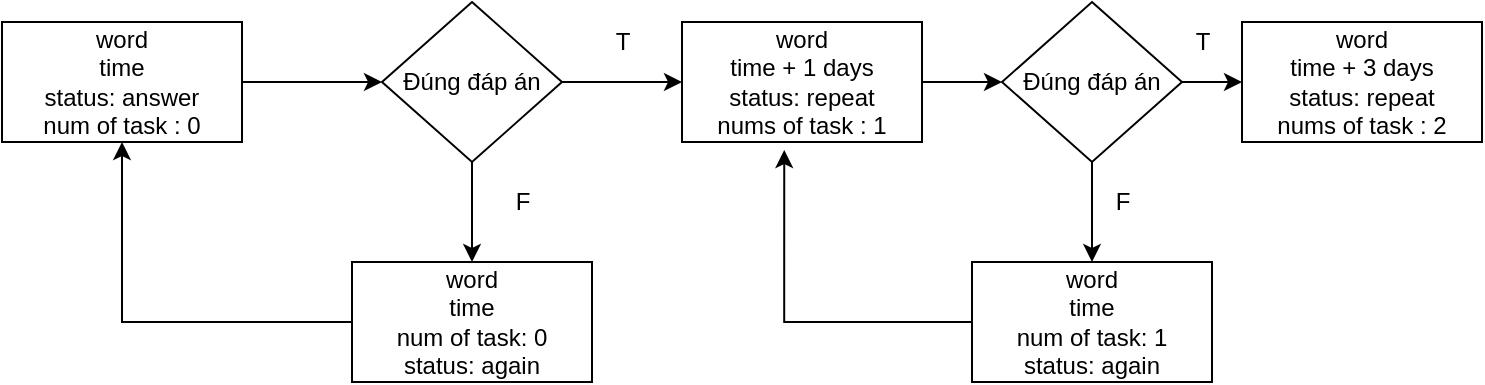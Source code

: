 <mxfile version="18.0.1" type="github">
  <diagram id="C4_3EyMkbj7VMukgKYe2" name="Page-1">
    <mxGraphModel dx="983" dy="497" grid="1" gridSize="10" guides="1" tooltips="1" connect="1" arrows="1" fold="1" page="1" pageScale="1" pageWidth="850" pageHeight="1100" math="0" shadow="0">
      <root>
        <mxCell id="0" />
        <mxCell id="1" parent="0" />
        <mxCell id="wbPdPoWFw-jtNVVpcsKF-2" style="edgeStyle=orthogonalEdgeStyle;rounded=0;orthogonalLoop=1;jettySize=auto;html=1;" edge="1" parent="1" source="wbPdPoWFw-jtNVVpcsKF-1">
          <mxGeometry relative="1" as="geometry">
            <mxPoint x="280" y="200" as="targetPoint" />
          </mxGeometry>
        </mxCell>
        <mxCell id="wbPdPoWFw-jtNVVpcsKF-1" value="&lt;div&gt;word&lt;/div&gt;&lt;div&gt;time&lt;br&gt;status: answer&lt;br&gt;&lt;/div&gt;&lt;div&gt;num of task : 0&lt;br&gt;&lt;/div&gt;" style="rounded=0;whiteSpace=wrap;html=1;" vertex="1" parent="1">
          <mxGeometry x="90" y="170" width="120" height="60" as="geometry" />
        </mxCell>
        <mxCell id="wbPdPoWFw-jtNVVpcsKF-9" style="edgeStyle=orthogonalEdgeStyle;rounded=0;orthogonalLoop=1;jettySize=auto;html=1;" edge="1" parent="1" source="wbPdPoWFw-jtNVVpcsKF-8">
          <mxGeometry relative="1" as="geometry">
            <mxPoint x="430" y="200" as="targetPoint" />
          </mxGeometry>
        </mxCell>
        <mxCell id="wbPdPoWFw-jtNVVpcsKF-12" style="edgeStyle=orthogonalEdgeStyle;rounded=0;orthogonalLoop=1;jettySize=auto;html=1;exitX=0.5;exitY=1;exitDx=0;exitDy=0;" edge="1" parent="1" source="wbPdPoWFw-jtNVVpcsKF-8">
          <mxGeometry relative="1" as="geometry">
            <mxPoint x="325" y="290" as="targetPoint" />
          </mxGeometry>
        </mxCell>
        <mxCell id="wbPdPoWFw-jtNVVpcsKF-8" value="&lt;div&gt;Đúng đáp án&lt;/div&gt;" style="rhombus;whiteSpace=wrap;html=1;" vertex="1" parent="1">
          <mxGeometry x="280" y="160" width="90" height="80" as="geometry" />
        </mxCell>
        <mxCell id="wbPdPoWFw-jtNVVpcsKF-10" value="T" style="text;html=1;align=center;verticalAlign=middle;resizable=0;points=[];autosize=1;strokeColor=none;fillColor=none;" vertex="1" parent="1">
          <mxGeometry x="390" y="170" width="20" height="20" as="geometry" />
        </mxCell>
        <mxCell id="wbPdPoWFw-jtNVVpcsKF-26" style="edgeStyle=orthogonalEdgeStyle;rounded=0;orthogonalLoop=1;jettySize=auto;html=1;exitX=1;exitY=0.5;exitDx=0;exitDy=0;" edge="1" parent="1" source="wbPdPoWFw-jtNVVpcsKF-11">
          <mxGeometry relative="1" as="geometry">
            <mxPoint x="590" y="200" as="targetPoint" />
          </mxGeometry>
        </mxCell>
        <mxCell id="wbPdPoWFw-jtNVVpcsKF-11" value="word&lt;br&gt;time + 1 days&lt;br&gt;&lt;div&gt;status: repeat&lt;/div&gt;nums of task : 1" style="whiteSpace=wrap;html=1;" vertex="1" parent="1">
          <mxGeometry x="430" y="170" width="120" height="60" as="geometry" />
        </mxCell>
        <mxCell id="wbPdPoWFw-jtNVVpcsKF-15" style="edgeStyle=orthogonalEdgeStyle;rounded=0;orthogonalLoop=1;jettySize=auto;html=1;entryX=0.5;entryY=1;entryDx=0;entryDy=0;" edge="1" parent="1" source="wbPdPoWFw-jtNVVpcsKF-13" target="wbPdPoWFw-jtNVVpcsKF-1">
          <mxGeometry relative="1" as="geometry" />
        </mxCell>
        <mxCell id="wbPdPoWFw-jtNVVpcsKF-13" value="word&lt;br&gt;time&lt;br&gt;num of task: 0&lt;br&gt;status: again" style="whiteSpace=wrap;html=1;" vertex="1" parent="1">
          <mxGeometry x="265" y="290" width="120" height="60" as="geometry" />
        </mxCell>
        <mxCell id="wbPdPoWFw-jtNVVpcsKF-14" value="F" style="text;html=1;align=center;verticalAlign=middle;resizable=0;points=[];autosize=1;strokeColor=none;fillColor=none;" vertex="1" parent="1">
          <mxGeometry x="340" y="250" width="20" height="20" as="geometry" />
        </mxCell>
        <mxCell id="wbPdPoWFw-jtNVVpcsKF-28" style="edgeStyle=orthogonalEdgeStyle;rounded=0;orthogonalLoop=1;jettySize=auto;html=1;entryX=0;entryY=0.5;entryDx=0;entryDy=0;" edge="1" parent="1" source="wbPdPoWFw-jtNVVpcsKF-20" target="wbPdPoWFw-jtNVVpcsKF-27">
          <mxGeometry relative="1" as="geometry" />
        </mxCell>
        <mxCell id="wbPdPoWFw-jtNVVpcsKF-30" style="edgeStyle=orthogonalEdgeStyle;rounded=0;orthogonalLoop=1;jettySize=auto;html=1;entryX=0.5;entryY=0;entryDx=0;entryDy=0;" edge="1" parent="1" source="wbPdPoWFw-jtNVVpcsKF-20" target="wbPdPoWFw-jtNVVpcsKF-29">
          <mxGeometry relative="1" as="geometry" />
        </mxCell>
        <mxCell id="wbPdPoWFw-jtNVVpcsKF-20" value="&lt;div&gt;Đúng đáp án&lt;/div&gt;" style="rhombus;whiteSpace=wrap;html=1;" vertex="1" parent="1">
          <mxGeometry x="590" y="160" width="90" height="80" as="geometry" />
        </mxCell>
        <mxCell id="wbPdPoWFw-jtNVVpcsKF-27" value="word&lt;br&gt;time + 3 days&lt;br&gt;&lt;div&gt;status: repeat&lt;/div&gt;nums of task : 2" style="whiteSpace=wrap;html=1;" vertex="1" parent="1">
          <mxGeometry x="710" y="170" width="120" height="60" as="geometry" />
        </mxCell>
        <mxCell id="wbPdPoWFw-jtNVVpcsKF-31" style="edgeStyle=orthogonalEdgeStyle;rounded=0;orthogonalLoop=1;jettySize=auto;html=1;entryX=0.426;entryY=1.067;entryDx=0;entryDy=0;entryPerimeter=0;" edge="1" parent="1" source="wbPdPoWFw-jtNVVpcsKF-29" target="wbPdPoWFw-jtNVVpcsKF-11">
          <mxGeometry relative="1" as="geometry" />
        </mxCell>
        <mxCell id="wbPdPoWFw-jtNVVpcsKF-29" value="word&lt;br&gt;time&lt;br&gt;num of task: 1&lt;br&gt;status: again" style="whiteSpace=wrap;html=1;" vertex="1" parent="1">
          <mxGeometry x="575" y="290" width="120" height="60" as="geometry" />
        </mxCell>
        <mxCell id="wbPdPoWFw-jtNVVpcsKF-32" value="T" style="text;html=1;align=center;verticalAlign=middle;resizable=0;points=[];autosize=1;strokeColor=none;fillColor=none;" vertex="1" parent="1">
          <mxGeometry x="680" y="170" width="20" height="20" as="geometry" />
        </mxCell>
        <mxCell id="wbPdPoWFw-jtNVVpcsKF-33" value="F" style="text;html=1;align=center;verticalAlign=middle;resizable=0;points=[];autosize=1;strokeColor=none;fillColor=none;" vertex="1" parent="1">
          <mxGeometry x="640" y="250" width="20" height="20" as="geometry" />
        </mxCell>
      </root>
    </mxGraphModel>
  </diagram>
</mxfile>
